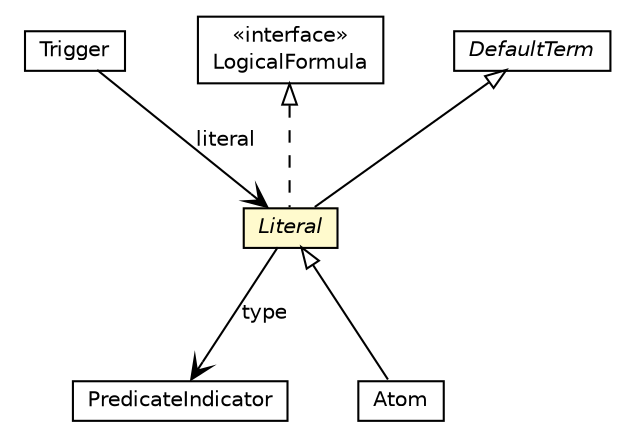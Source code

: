 #!/usr/local/bin/dot
#
# Class diagram 
# Generated by UMLGraph version R5_6_6-1-g9240c4 (http://www.umlgraph.org/)
#

digraph G {
	edge [fontname="Helvetica",fontsize=10,labelfontname="Helvetica",labelfontsize=10];
	node [fontname="Helvetica",fontsize=10,shape=plaintext];
	nodesep=0.25;
	ranksep=0.5;
	// jason.asSyntax.Trigger
	c29843 [label=<<table title="jason.asSyntax.Trigger" border="0" cellborder="1" cellspacing="0" cellpadding="2" port="p" href="./Trigger.html">
		<tr><td><table border="0" cellspacing="0" cellpadding="1">
<tr><td align="center" balign="center"> Trigger </td></tr>
		</table></td></tr>
		</table>>, URL="./Trigger.html", fontname="Helvetica", fontcolor="black", fontsize=10.0];
	// jason.asSyntax.PredicateIndicator
	c29854 [label=<<table title="jason.asSyntax.PredicateIndicator" border="0" cellborder="1" cellspacing="0" cellpadding="2" port="p" href="./PredicateIndicator.html">
		<tr><td><table border="0" cellspacing="0" cellpadding="1">
<tr><td align="center" balign="center"> PredicateIndicator </td></tr>
		</table></td></tr>
		</table>>, URL="./PredicateIndicator.html", fontname="Helvetica", fontcolor="black", fontsize=10.0];
	// jason.asSyntax.LogicalFormula
	c29865 [label=<<table title="jason.asSyntax.LogicalFormula" border="0" cellborder="1" cellspacing="0" cellpadding="2" port="p" href="./LogicalFormula.html">
		<tr><td><table border="0" cellspacing="0" cellpadding="1">
<tr><td align="center" balign="center"> &#171;interface&#187; </td></tr>
<tr><td align="center" balign="center"> LogicalFormula </td></tr>
		</table></td></tr>
		</table>>, URL="./LogicalFormula.html", fontname="Helvetica", fontcolor="black", fontsize=10.0];
	// jason.asSyntax.Literal
	c29869 [label=<<table title="jason.asSyntax.Literal" border="0" cellborder="1" cellspacing="0" cellpadding="2" port="p" bgcolor="lemonChiffon" href="./Literal.html">
		<tr><td><table border="0" cellspacing="0" cellpadding="1">
<tr><td align="center" balign="center"><font face="Helvetica-Oblique"> Literal </font></td></tr>
		</table></td></tr>
		</table>>, URL="./Literal.html", fontname="Helvetica", fontcolor="black", fontsize=10.0];
	// jason.asSyntax.DefaultTerm
	c29873 [label=<<table title="jason.asSyntax.DefaultTerm" border="0" cellborder="1" cellspacing="0" cellpadding="2" port="p" href="./DefaultTerm.html">
		<tr><td><table border="0" cellspacing="0" cellpadding="1">
<tr><td align="center" balign="center"><font face="Helvetica-Oblique"> DefaultTerm </font></td></tr>
		</table></td></tr>
		</table>>, URL="./DefaultTerm.html", fontname="Helvetica", fontcolor="black", fontsize=10.0];
	// jason.asSyntax.Atom
	c29878 [label=<<table title="jason.asSyntax.Atom" border="0" cellborder="1" cellspacing="0" cellpadding="2" port="p" href="./Atom.html">
		<tr><td><table border="0" cellspacing="0" cellpadding="1">
<tr><td align="center" balign="center"> Atom </td></tr>
		</table></td></tr>
		</table>>, URL="./Atom.html", fontname="Helvetica", fontcolor="black", fontsize=10.0];
	// jason.asSyntax.Trigger NAVASSOC jason.asSyntax.Literal
	c29843:p -> c29869:p [taillabel="", label="literal", headlabel="", fontname="Helvetica", fontcolor="black", fontsize=10.0, color="black", arrowhead=open];
	//jason.asSyntax.Literal extends jason.asSyntax.DefaultTerm
	c29873:p -> c29869:p [dir=back,arrowtail=empty];
	//jason.asSyntax.Literal implements jason.asSyntax.LogicalFormula
	c29865:p -> c29869:p [dir=back,arrowtail=empty,style=dashed];
	// jason.asSyntax.Literal NAVASSOC jason.asSyntax.PredicateIndicator
	c29869:p -> c29854:p [taillabel="", label="type", headlabel="", fontname="Helvetica", fontcolor="black", fontsize=10.0, color="black", arrowhead=open];
	//jason.asSyntax.Atom extends jason.asSyntax.Literal
	c29869:p -> c29878:p [dir=back,arrowtail=empty];
}

